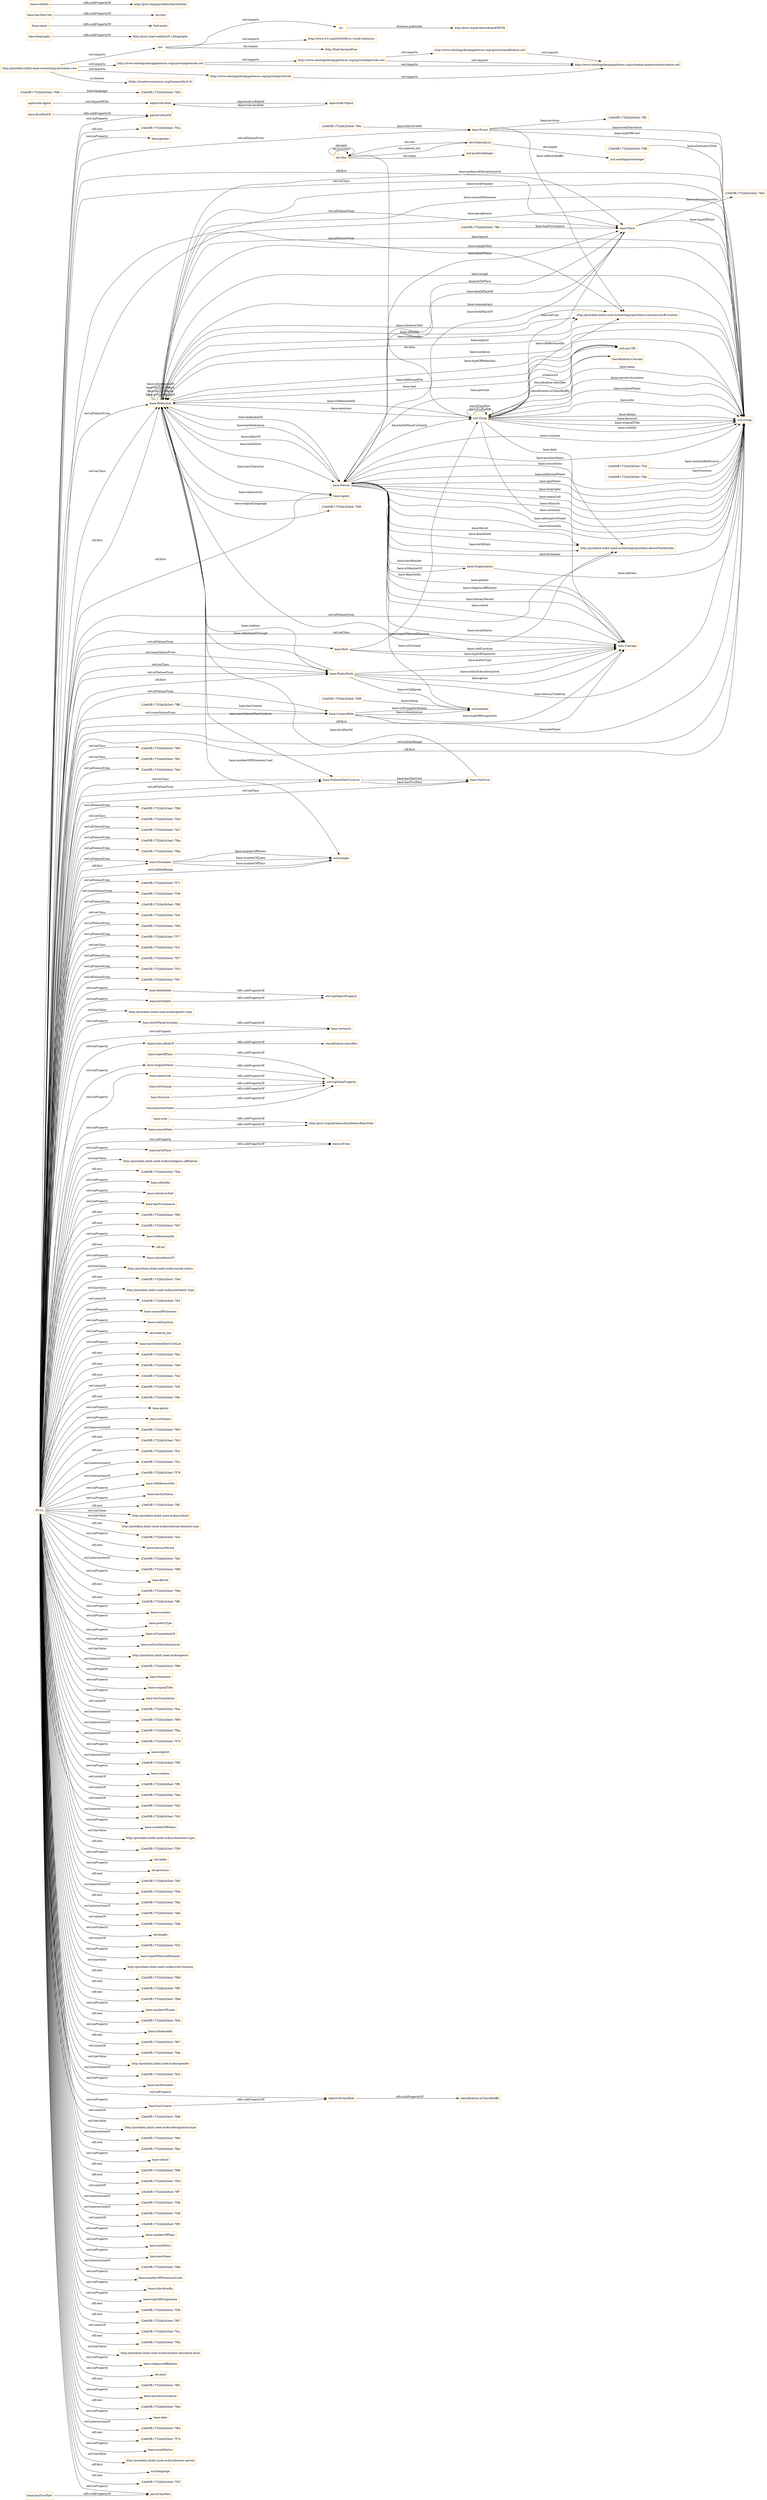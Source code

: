 digraph ar2dtool_diagram { 
rankdir=LR;
size="1501"
node [shape = rectangle, color="orange"]; "-23e65ff:1752bb2b5ed:-7fee" "base:Role" "-23e65ff:1752bb2b5ed:-7f85" "-23e65ff:1752bb2b5ed:-7fdf" "-23e65ff:1752bb2b5ed:-7ff4" "-23e65ff:1752bb2b5ed:-7f61" "-23e65ff:1752bb2b5ed:-7fa0" "base:OrderedTextUnitList" "-23e65ff:1752bb2b5ed:-7f99" "-23e65ff:1752bb2b5ed:-7f2d" "-23e65ff:1752bb2b5ed:-7fa7" "agentrole:Agent" "-23e65ff:1752bb2b5ed:-7f6a" "-23e65ff:1752bb2b5ed:-7f8a" "base:Agent" "base:CreatorRole" "base:Person" "base:Organisation" "-23e65ff:1752bb2b5ed:-7fd6" "base:Redaction" "base:Ensemble" "-23e65ff:1752bb2b5ed:-7ff1" "-23e65ff:1752bb2b5ed:-7f71" "-23e65ff:1752bb2b5ed:-7f39" "-23e65ff:1752bb2b5ed:-7ff8" "-23e65ff:1752bb2b5ed:-7fcd" "-23e65ff:1752bb2b5ed:-7f8f" "-23e65ff:1752bb2b5ed:-7fc6" "-23e65ff:1752bb2b5ed:-7f94" "-23e65ff:1752bb2b5ed:-7f77" "base:TextUnit" "-23e65ff:1752bb2b5ed:-7fc1" "-23e65ff:1752bb2b5ed:-7fdc" "-23e65ff:1752bb2b5ed:-7feb" "skos:Concept" "http://postdata.linhd.uned.es/ontology/postdata-dates#DateEntity" "base:Place" "-23e65ff:1752bb2b5ed:-7f57" "base:Event" "-23e65ff:1752bb2b5ed:-7fd9" "http://postdata.linhd.uned.es/ontology/postdata-transmission#Location" "-23e65ff:1752bb2b5ed:-7f33" "-23e65ff:1752bb2b5ed:-7f47" "base:PoeticWork" "owl:Thing" "objectrole:Role" "objectrole:Object" "olo:Slot" "olo:OrderedList" "classification:Concept" ; /*classes style*/
	"base:deathDate" -> "owl:topObjectProperty" [ label = "rdfs:subPropertyOf" ];
	"http://www.ontologydesignpatterns.org/cp/owl/objectrole.owl" -> "http://www.ontologydesignpatterns.org/cp/owl/classification.owl" [ label = "owl:imports" ];
	"http://www.ontologydesignpatterns.org/cp/owl/objectrole.owl" -> "http://www.ontologydesignpatterns.org/schemas/cpannotationschema.owl" [ label = "owl:imports" ];
	"http://www.ontologydesignpatterns.org/cp/owl/classification.owl" -> "http://www.ontologydesignpatterns.org/schemas/cpannotationschema.owl" [ label = "owl:imports" ];
	"base:firstPartOf" -> "partof:isPartOf" [ label = "rdfs:subPropertyOf" ];
	"agentrole:Agent" -> "objectrole:Role" [ label = "owl:disjointWith" ];
	"dc:" -> "http://purl.org/dc/aboutdcmi#DCMI" [ label = "dcterms:publisher" ];
	"olo:" -> "http://www.w3.org/2003/06/sw-vocab-status/ns" [ label = "owl:imports" ];
	"olo:" -> "dc:" [ label = "owl:imports" ];
	"olo:" -> "http://foaf.me/zazi#me" [ label = "dc:creator" ];
	"base:birthPlaceCertainty" -> "base:certainty" [ label = "rdfs:subPropertyOf" ];
	"base:biography" -> "http://purl.org/vocab/bio/0.1/biography" [ label = "rdfs:subPropertyOf" ];
	"objectrole:isRoleOf" -> "classification:classifies" [ label = "rdfs:subPropertyOf" ];
	"base:nameLink" -> "owl:topDataProperty" [ label = "rdfs:subPropertyOf" ];
	"base:sourceNote" -> "http://purl.org/net/nknouf/ns/bibtex#hasNote" [ label = "rdfs:subPropertyOf" ];
	"base:name" -> "foaf:name" [ label = "rdfs:subPropertyOf" ];
	"base:hasTextUnit" -> "olo:slot" [ label = "rdfs:subPropertyOf" ];
	"NULL" -> "base:birthPlace" [ label = "owl:onProperty" ];
	"NULL" -> "http://postdata.linhd.uned.es/kos/religious-affiliation" [ label = "owl:hasValue" ];
	"NULL" -> "base:PoeticWork" [ label = "owl:allValuesFrom" ];
	"NULL" -> "-23e65ff:1752bb2b5ed:-7f6a" [ label = "owl:allValuesFrom" ];
	"NULL" -> "base:CreatorRole" [ label = "owl:someValuesFrom" ];
	"NULL" -> "-23e65ff:1752bb2b5ed:-7fda" [ label = "rdf:rest" ];
	"NULL" -> "base:editedIn" [ label = "owl:onProperty" ];
	"NULL" -> "base:Place" [ label = "rdf:first" ];
	"NULL" -> "base:retrievesText" [ label = "owl:onProperty" ];
	"NULL" -> "base:hasProvenance" [ label = "owl:onProperty" ];
	"NULL" -> "-23e65ff:1752bb2b5ed:-7f82" [ label = "rdf:rest" ];
	"NULL" -> "-23e65ff:1752bb2b5ed:-7fd7" [ label = "rdf:rest" ];
	"NULL" -> "base:PoeticWork" [ label = "rdf:first" ];
	"NULL" -> "base:isMentionedIn" [ label = "owl:onProperty" ];
	"NULL" -> "base:birthDate" [ label = "owl:onProperty" ];
	"NULL" -> "rdf:nil" [ label = "rdf:rest" ];
	"NULL" -> "base:isSynthesisOf" [ label = "owl:onProperty" ];
	"NULL" -> "http://postdata.linhd.uned.es/kos/social-status" [ label = "owl:hasValue" ];
	"NULL" -> "base:birthPlaceCertainty" [ label = "owl:onProperty" ];
	"NULL" -> "-23e65ff:1752bb2b5ed:-7f44" [ label = "rdf:rest" ];
	"NULL" -> "http://postdata.linhd.uned.es/kos/certainty-type" [ label = "owl:hasValue" ];
	"NULL" -> "-23e65ff:1752bb2b5ed:-7f77" [ label = "owl:allValuesFrom" ];
	"NULL" -> "-23e65ff:1752bb2b5ed:-7fcf" [ label = "owl:unionOf" ];
	"NULL" -> "base:unusedWitnesses" [ label = "owl:onProperty" ];
	"NULL" -> "objectrole:isRoleOf" [ label = "owl:onProperty" ];
	"NULL" -> "base:roleFunction" [ label = "owl:onProperty" ];
	"NULL" -> "partof:isPartOf" [ label = "owl:onProperty" ];
	"NULL" -> "olo:ordered_list" [ label = "owl:onProperty" ];
	"NULL" -> "base:hasOrderedTextUnitList" [ label = "owl:onProperty" ];
	"NULL" -> "-23e65ff:1752bb2b5ed:-7fec" [ label = "rdf:rest" ];
	"NULL" -> "-23e65ff:1752bb2b5ed:-7fe9" [ label = "rdf:rest" ];
	"NULL" -> "-23e65ff:1752bb2b5ed:-7fcb" [ label = "rdf:rest" ];
	"NULL" -> "-23e65ff:1752bb2b5ed:-7f33" [ label = "owl:allValuesFrom" ];
	"NULL" -> "-23e65ff:1752bb2b5ed:-7fa0" [ label = "owl:allValuesFrom" ];
	"NULL" -> "base:Role" [ label = "owl:allValuesFrom" ];
	"NULL" -> "-23e65ff:1752bb2b5ed:-7fd5" [ label = "owl:unionOf" ];
	"NULL" -> "-23e65ff:1752bb2b5ed:-7f8c" [ label = "rdf:rest" ];
	"NULL" -> "base:genre" [ label = "owl:onProperty" ];
	"NULL" -> "base:OrderedTextUnitList" [ label = "owl:allValuesFrom" ];
	"NULL" -> "skos:inScheme" [ label = "owl:onProperty" ];
	"NULL" -> "-23e65ff:1752bb2b5ed:-7f93" [ label = "owl:intersectionOf" ];
	"NULL" -> "-23e65ff:1752bb2b5ed:-7fc3" [ label = "rdf:rest" ];
	"NULL" -> "-23e65ff:1752bb2b5ed:-7f31" [ label = "rdf:rest" ];
	"NULL" -> "base:CreatorRole" [ label = "owl:allValuesFrom" ];
	"NULL" -> "http://postdata.linhd.uned.es/ontology/postdata-dates#DateEntity" [ label = "owl:onClass" ];
	"NULL" -> "-23e65ff:1752bb2b5ed:-7f85" [ label = "owl:onClass" ];
	"NULL" -> "base:Ensemble" [ label = "owl:allValuesFrom" ];
	"NULL" -> "-23e65ff:1752bb2b5ed:-7f2c" [ label = "owl:intersectionOf" ];
	"NULL" -> "-23e65ff:1752bb2b5ed:-7f71" [ label = "owl:allValuesFrom" ];
	"NULL" -> "-23e65ff:1752bb2b5ed:-7f76" [ label = "owl:intersectionOf" ];
	"NULL" -> "-23e65ff:1752bb2b5ed:-7fc1" [ label = "owl:onClass" ];
	"NULL" -> "base:isReferencedIn" [ label = "owl:onProperty" ];
	"NULL" -> "base:hasSynthesis" [ label = "owl:onProperty" ];
	"NULL" -> "base:Agent" [ label = "rdf:first" ];
	"NULL" -> "-23e65ff:1752bb2b5ed:-7ff2" [ label = "rdf:rest" ];
	"NULL" -> "http://postdata.linhd.uned.es/kos/school" [ label = "owl:hasValue" ];
	"NULL" -> "skos:Concept" [ label = "rdf:first" ];
	"NULL" -> "http://postdata.linhd.uned.es/kos/textual-element-type" [ label = "owl:hasValue" ];
	"NULL" -> "-23e65ff:1752bb2b5ed:-7fce" [ label = "rdf:rest" ];
	"NULL" -> "base:literaryPeriod" [ label = "owl:onProperty" ];
	"NULL" -> "-23e65ff:1752bb2b5ed:-7fd1" [ label = "rdf:rest" ];
	"NULL" -> "-23e65ff:1752bb2b5ed:-7f98" [ label = "owl:intersectionOf" ];
	"NULL" -> "-23e65ff:1752bb2b5ed:-7f61" [ label = "owl:onClass" ];
	"NULL" -> "base:floruit" [ label = "owl:onProperty" ];
	"NULL" -> "-23e65ff:1752bb2b5ed:-7fdd" [ label = "rdf:rest" ];
	"NULL" -> "-23e65ff:1752bb2b5ed:-7ff6" [ label = "rdf:rest" ];
	"NULL" -> "xsd:string" [ label = "owl:onDataRange" ];
	"NULL" -> "base:surname" [ label = "owl:onProperty" ];
	"NULL" -> "base:poeticType" [ label = "owl:onProperty" ];
	"NULL" -> "base:isTranslationOf" [ label = "owl:onProperty" ];
	"NULL" -> "base:authorEducationLevel" [ label = "owl:onProperty" ];
	"NULL" -> "http://postdata.linhd.uned.es/kos/genre" [ label = "owl:hasValue" ];
	"NULL" -> "-23e65ff:1752bb2b5ed:-7f89" [ label = "owl:intersectionOf" ];
	"NULL" -> "base:forename" [ label = "owl:onProperty" ];
	"NULL" -> "base:originalTitle" [ label = "owl:onProperty" ];
	"NULL" -> "base:hasTranslation" [ label = "owl:onProperty" ];
	"NULL" -> "-23e65ff:1752bb2b5ed:-7fea" [ label = "owl:unionOf" ];
	"NULL" -> "base:Redaction" [ label = "owl:allValuesFrom" ];
	"NULL" -> "-23e65ff:1752bb2b5ed:-7f69" [ label = "owl:intersectionOf" ];
	"NULL" -> "-23e65ff:1752bb2b5ed:-7fba" [ label = "owl:intersectionOf" ];
	"NULL" -> "-23e65ff:1752bb2b5ed:-7f70" [ label = "owl:intersectionOf" ];
	"NULL" -> "base:explicit" [ label = "owl:onProperty" ];
	"NULL" -> "-23e65ff:1752bb2b5ed:-7f9f" [ label = "owl:intersectionOf" ];
	"NULL" -> "base:realises" [ label = "owl:onProperty" ];
	"NULL" -> "-23e65ff:1752bb2b5ed:-7ff0" [ label = "owl:unionOf" ];
	"NULL" -> "-23e65ff:1752bb2b5ed:-7fed" [ label = "owl:unionOf" ];
	"NULL" -> "-23e65ff:1752bb2b5ed:-7f8f" [ label = "owl:allValuesFrom" ];
	"NULL" -> "-23e65ff:1752bb2b5ed:-7fd2" [ label = "owl:unionOf" ];
	"NULL" -> "-23e65ff:1752bb2b5ed:-7fc0" [ label = "owl:intersectionOf" ];
	"NULL" -> "base:numberOfPoems" [ label = "owl:onProperty" ];
	"NULL" -> "base:PoeticWork" [ label = "owl:someValuesFrom" ];
	"NULL" -> "http://postdata.linhd.uned.es/kos/character-type" [ label = "owl:hasValue" ];
	"NULL" -> "-23e65ff:1752bb2b5ed:-7f30" [ label = "rdf:rest" ];
	"NULL" -> "olo:index" [ label = "owl:onProperty" ];
	"NULL" -> "olo:previous" [ label = "owl:onProperty" ];
	"NULL" -> "-23e65ff:1752bb2b5ed:-7fef" [ label = "rdf:rest" ];
	"NULL" -> "-23e65ff:1752bb2b5ed:-7f56" [ label = "owl:intersectionOf" ];
	"NULL" -> "-23e65ff:1752bb2b5ed:-7f6e" [ label = "rdf:rest" ];
	"NULL" -> "-23e65ff:1752bb2b5ed:-7fa6" [ label = "owl:intersectionOf" ];
	"NULL" -> "-23e65ff:1752bb2b5ed:-7fd8" [ label = "owl:unionOf" ];
	"NULL" -> "-23e65ff:1752bb2b5ed:-7f2d" [ label = "owl:onClass" ];
	"NULL" -> "base:PoeticWork" [ label = "owl:onClass" ];
	"NULL" -> "xsd:string" [ label = "rdf:first" ];
	"NULL" -> "olo:length" [ label = "owl:onProperty" ];
	"NULL" -> "-23e65ff:1752bb2b5ed:-7f32" [ label = "owl:unionOf" ];
	"NULL" -> "base:typeOfTextualElement" [ label = "owl:onProperty" ];
	"NULL" -> "http://postdata.linhd.uned.es/kos/role-function" [ label = "owl:hasValue" ];
	"NULL" -> "-23e65ff:1752bb2b5ed:-7f9d" [ label = "rdf:rest" ];
	"NULL" -> "-23e65ff:1752bb2b5ed:-7ff5" [ label = "rdf:rest" ];
	"NULL" -> "-23e65ff:1752bb2b5ed:-7fb8" [ label = "rdf:rest" ];
	"NULL" -> "base:numberOfLines" [ label = "owl:onProperty" ];
	"NULL" -> "-23e65ff:1752bb2b5ed:-7fd4" [ label = "rdf:rest" ];
	"NULL" -> "base:isIndexedIn" [ label = "owl:onProperty" ];
	"NULL" -> "-23e65ff:1752bb2b5ed:-7f67" [ label = "rdf:rest" ];
	"NULL" -> "-23e65ff:1752bb2b5ed:-7fde" [ label = "owl:unionOf" ];
	"NULL" -> "-23e65ff:1752bb2b5ed:-7f8a" [ label = "owl:allValuesFrom" ];
	"NULL" -> "-23e65ff:1752bb2b5ed:-7fa7" [ label = "owl:allValuesFrom" ];
	"NULL" -> "http://postdata.linhd.uned.es/kos/gender" [ label = "owl:hasValue" ];
	"NULL" -> "-23e65ff:1752bb2b5ed:-7fc5" [ label = "owl:intersectionOf" ];
	"NULL" -> "base:workNumber" [ label = "owl:onProperty" ];
	"NULL" -> "base:hasCreator" [ label = "owl:onProperty" ];
	"NULL" -> "-23e65ff:1752bb2b5ed:-7fdb" [ label = "owl:unionOf" ];
	"NULL" -> "http://postdata.linhd.uned.es/kos/designation-type" [ label = "owl:hasValue" ];
	"NULL" -> "-23e65ff:1752bb2b5ed:-7f60" [ label = "owl:intersectionOf" ];
	"NULL" -> "base:deathDate" [ label = "owl:onProperty" ];
	"NULL" -> "-23e65ff:1752bb2b5ed:-7fbe" [ label = "rdf:rest" ];
	"NULL" -> "base:isFrom" [ label = "owl:onProperty" ];
	"NULL" -> "-23e65ff:1752bb2b5ed:-7f39" [ label = "owl:someValuesFrom" ];
	"NULL" -> "base:Redaction" [ label = "owl:onClass" ];
	"NULL" -> "base:school" [ label = "owl:onProperty" ];
	"NULL" -> "-23e65ff:1752bb2b5ed:-7f96" [ label = "rdf:rest" ];
	"NULL" -> "-23e65ff:1752bb2b5ed:-7f54" [ label = "rdf:rest" ];
	"NULL" -> "xsd:integer" [ label = "owl:onDataRange" ];
	"NULL" -> "-23e65ff:1752bb2b5ed:-7ff7" [ label = "owl:unionOf" ];
	"NULL" -> "-23e65ff:1752bb2b5ed:-7f46" [ label = "owl:intersectionOf" ];
	"NULL" -> "-23e65ff:1752bb2b5ed:-7f99" [ label = "owl:allValuesFrom" ];
	"NULL" -> "-23e65ff:1752bb2b5ed:-7f38" [ label = "owl:intersectionOf" ];
	"NULL" -> "objectrole:hasRole" [ label = "owl:onProperty" ];
	"NULL" -> "partof:hasPart" [ label = "owl:onProperty" ];
	"NULL" -> "base:Place" [ label = "owl:onClass" ];
	"NULL" -> "-23e65ff:1752bb2b5ed:-7ff3" [ label = "owl:unionOf" ];
	"NULL" -> "base:numberOfPlays" [ label = "owl:onProperty" ];
	"NULL" -> "base:hasEditor" [ label = "owl:onProperty" ];
	"NULL" -> "base:penName" [ label = "owl:onProperty" ];
	"NULL" -> "base:nameLink" [ label = "owl:onProperty" ];
	"NULL" -> "base:Ensemble" [ label = "rdf:first" ];
	"NULL" -> "-23e65ff:1752bb2b5ed:-7f8e" [ label = "owl:intersectionOf" ];
	"NULL" -> "base:numberOfWitnessesUsed" [ label = "owl:onProperty" ];
	"NULL" -> "-23e65ff:1752bb2b5ed:-7fc6" [ label = "owl:onClass" ];
	"NULL" -> "base:isInvolvedIn" [ label = "owl:onProperty" ];
	"NULL" -> "base:typeOfDesignation" [ label = "owl:onProperty" ];
	"NULL" -> "-23e65ff:1752bb2b5ed:-7f36" [ label = "rdf:rest" ];
	"NULL" -> "http://postdata.linhd.uned.es/ontology/postdata-transmission#Location" [ label = "owl:allValuesFrom" ];
	"NULL" -> "base:Redaction" [ label = "rdf:first" ];
	"NULL" -> "-23e65ff:1752bb2b5ed:-7f87" [ label = "rdf:rest" ];
	"NULL" -> "-23e65ff:1752bb2b5ed:-7f94" [ label = "owl:allValuesFrom" ];
	"NULL" -> "-23e65ff:1752bb2b5ed:-7fcc" [ label = "owl:unionOf" ];
	"NULL" -> "-23e65ff:1752bb2b5ed:-7f5e" [ label = "rdf:rest" ];
	"NULL" -> "http://postdata.linhd.uned.es/kos/author-education-level" [ label = "owl:hasValue" ];
	"NULL" -> "base:originalName" [ label = "owl:onProperty" ];
	"NULL" -> "base:religiousAffiliation" [ label = "owl:onProperty" ];
	"NULL" -> "olo:next" [ label = "owl:onProperty" ];
	"NULL" -> "-23e65ff:1752bb2b5ed:-7f91" [ label = "rdf:rest" ];
	"NULL" -> "base:sourceNote" [ label = "owl:onProperty" ];
	"NULL" -> "base:narrativeLocation" [ label = "owl:onProperty" ];
	"NULL" -> "-23e65ff:1752bb2b5ed:-7fa4" [ label = "rdf:rest" ];
	"NULL" -> "base:certainty" [ label = "owl:onProperty" ];
	"NULL" -> "base:date" [ label = "owl:onProperty" ];
	"NULL" -> "-23e65ff:1752bb2b5ed:-7f84" [ label = "owl:intersectionOf" ];
	"NULL" -> "-23e65ff:1752bb2b5ed:-7f74" [ label = "rdf:rest" ];
	"NULL" -> "base:TextUnit" [ label = "owl:onClass" ];
	"NULL" -> "base:Place" [ label = "owl:allValuesFrom" ];
	"NULL" -> "base:socialStatus" [ label = "owl:onProperty" ];
	"NULL" -> "http://postdata.linhd.uned.es/kos/literary-period" [ label = "owl:hasValue" ];
	"NULL" -> "http://postdata.linhd.uned.es/ontology/postdata-dates#DateEntity" [ label = "owl:allValuesFrom" ];
	"NULL" -> "xsd:language" [ label = "rdf:first" ];
	"NULL" -> "-23e65ff:1752bb2b5ed:-7f2f" [ label = "rdf:rest" ];
	"NULL" -> "-23e65ff:1752bb2b5ed:-7f57" [ label = "owl:allValuesFrom" ];
	"NULL" -> "-23e65ff:1752bb2b5ed:-7f47" [ label = "owl:allValuesFrom" ];
	"NULL" -> "-23e65ff:1752bb2b5ed:-7f2a" [ label = "rdf:rest" ];
	"NULL" -> "base:OrderedTextUnitList" [ label = "owl:onClass" ];
	"NULL" -> "base:gender" [ label = "owl:onProperty" ];
	"NULL" -> "http://postdata.linhd.uned.es/kos/poetic-type" [ label = "owl:hasValue" ];
	"NULL" -> "base:Event" [ label = "owl:allValuesFrom" ];
	"base:hasFirstPart" -> "partof:hasPart" [ label = "rdfs:subPropertyOf" ];
	"base:hasCreator" -> "objectrole:hasRole" [ label = "rdfs:subPropertyOf" ];
	"base:birthPlace" -> "base:isFrom" [ label = "rdfs:subPropertyOf" ];
	"http://www.ontologydesignpatterns.org/cp/owl/agentrole.owl" -> "http://www.ontologydesignpatterns.org/cp/owl/objectrole.owl" [ label = "owl:imports" ];
	"http://www.ontologydesignpatterns.org/cp/owl/agentrole.owl" -> "http://www.ontologydesignpatterns.org/schemas/cpannotationschema.owl" [ label = "owl:imports" ];
	"base:isFictional" -> "owl:topDataProperty" [ label = "rdfs:subPropertyOf" ];
	"base:subtitle" -> "http://purl.org/spar/fabio/hasSubtitle" [ label = "rdfs:subPropertyOf" ];
	"base:function" -> "owl:topDataProperty" [ label = "rdfs:subPropertyOf" ];
	"base:originalName" -> "owl:topDataProperty" [ label = "rdfs:subPropertyOf" ];
	"http://www.ontologydesignpatterns.org/cp/owl/partof.owl" -> "http://www.ontologydesignpatterns.org/schemas/cpannotationschema.owl" [ label = "owl:imports" ];
	"http://postdata.linhd.uned.es/ontology/postdata-core" -> "https://creativecommons.org/licenses/by/4.0/" [ label = "ns:license" ];
	"http://postdata.linhd.uned.es/ontology/postdata-core" -> "http://www.ontologydesignpatterns.org/cp/owl/partof.owl" [ label = "owl:imports" ];
	"http://postdata.linhd.uned.es/ontology/postdata-core" -> "http://www.ontologydesignpatterns.org/cp/owl/agentrole.owl" [ label = "owl:imports" ];
	"http://postdata.linhd.uned.es/ontology/postdata-core" -> "olo:" [ label = "owl:imports" ];
	"base:note" -> "http://purl.org/net/nknouf/ns/bibtex#hasNote" [ label = "rdfs:subPropertyOf" ];
	"base:birthDate" -> "owl:topObjectProperty" [ label = "rdfs:subPropertyOf" ];
	"base:positionName" -> "owl:topDataProperty" [ label = "rdfs:subPropertyOf" ];
	"objectrole:hasRole" -> "classification:isClassifiedBy" [ label = "rdfs:subPropertyOf" ];
	"base:typeOfPlace" -> "owl:topDataProperty" [ label = "rdfs:subPropertyOf" ];
	"base:Redaction" -> "owl:Thing" [ label = "base:mentions" ];
	"base:Person" -> "xsd:boolean" [ label = "base:isFictional" ];
	"owl:Thing" -> "xsd:string" [ label = "base:narrativeLocation" ];
	"base:CreatorRole" -> "xsd:string" [ label = "base:penName" ];
	"base:Person" -> "base:Place" [ label = "base:deathPlace" ];
	"base:Ensemble" -> "xsd:integer" [ label = "base:numberOfLines" ];
	"base:Redaction" -> "xsd:string" [ label = "base:audienceEducationLevel" ];
	"base:Event" -> "xsd:string" [ label = "base:eventNarration" ];
	"base:Redaction" -> "xsd:string" [ label = "base:workNumber" ];
	"owl:Thing" -> "xsd:string" [ label = "base:originalName" ];
	"base:OrderedTextUnitList" -> "base:TextUnit" [ label = "base:hasTextUnit" ];
	"base:Redaction" -> "base:Person" [ label = "base:hasEditor" ];
	"olo:Slot" -> "olo:Slot" [ label = "olo:previous" ];
	"base:Redaction" -> "xsd:string" [ label = "base:unusedWitnesses" ];
	"base:Place" -> "base:Person" [ label = "base:deathPlaceOf" ];
	"base:Person" -> "http://postdata.linhd.uned.es/ontology/postdata-dates#DateEntity" [ label = "base:floruit" ];
	"base:Person" -> "xsd:string" [ label = "base:surname" ];
	"base:Person" -> "xsd:string" [ label = "base:positionName" ];
	"classification:Concept" -> "owl:Thing" [ label = "classification:classifies" ];
	"-23e65ff:1752bb2b5ed:-7ff8" -> "base:CreatorRole" [ label = "base:hasCreator" ];
	"base:Redaction" -> "xsd:string" [ label = "base:paraphrasis" ];
	"base:Person" -> "base:Redaction" [ label = "base:hasDedication" ];
	"base:Event" -> "xsd:string" [ label = "base:typeOfEvent" ];
	"base:Person" -> "http://postdata.linhd.uned.es/ontology/postdata-dates#DateEntity" [ label = "base:deathDate" ];
	"base:Person" -> "base:Place" [ label = "base:birthPlace" ];
	"base:Event" -> "http://postdata.linhd.uned.es/ontology/postdata-transmission#Location" [ label = "base:isRecordedBy" ];
	"base:CreatorRole" -> "xsd:boolean" [ label = "base:isAnonymous" ];
	"base:Redaction" -> "base:Agent" [ label = "base:hasCharacter" ];
	"base:Redaction" -> "xsd:anyURI" [ label = "base:text" ];
	"base:Redaction" -> "xsd:anyURI" [ label = "base:additionalFile" ];
	"base:Person" -> "base:Organisation" [ label = "base:isMemberOf" ];
	"base:Redaction" -> "xsd:string" [ label = "base:layout" ];
	"base:PoeticWork" -> "xsd:boolean" [ label = "base:isCalligram" ];
	"olo:Slot" -> "olo:OrderedList" [ label = "olo:ordered_list" ];
	"base:Redaction" -> "http://postdata.linhd.uned.es/ontology/postdata-transmission#Location" [ label = "base:editedIn" ];
	"base:Redaction" -> "skos:Concept" [ label = "base:typeOfTextualElement" ];
	"olo:OrderedList" -> "xsd:nonNegativeInteger" [ label = "olo:length" ];
	"-23e65ff:1752bb2b5ed:-7fee" -> "base:Event" [ label = "base:isInvolvedIn" ];
	"base:PoeticWork" -> "base:Redaction" [ label = "base:isRealisedThrough" ];
	"base:Redaction" -> "base:PoeticWork" [ label = "base:realises" ];
	"base:Person" -> "skos:Concept" [ label = "base:religiousAffiliation" ];
	"base:Person" -> "xsd:string" [ label = "base:sourceNote" ];
	"base:Redaction" -> "xsd:string" [ label = "base:sampleText" ];
	"base:Redaction" -> "xsd:string" [ label = "base:incipit" ];
	"base:Person" -> "http://postdata.linhd.uned.es/ontology/postdata-dates#DateEntity" [ label = "base:birthDate" ];
	"base:Person" -> "owl:Thing" [ label = "base:birthPlaceCertainty" ];
	"base:Person" -> "skos:Concept" [ label = "base:literaryPeriod" ];
	"base:Person" -> "xsd:string" [ label = "base:additionalName" ];
	"base:Person" -> "xsd:string" [ label = "base:genName" ];
	"base:Person" -> "base:Redaction" [ label = "base:editorOf" ];
	"base:CreatorRole" -> "skos:Concept" [ label = "base:typeOfDesignation" ];
	"base:Person" -> "xsd:string" [ label = "base:biography" ];
	"base:Redaction" -> "base:Redaction" [ label = "base:isTranslationOf" ];
	"owl:Thing" -> "skos:Concept" [ label = "base:certainty" ];
	"base:Redaction" -> "base:Redaction" [ label = "base:hasSynthesis" ];
	"olo:OrderedList" -> "olo:Slot" [ label = "olo:slot" ];
	"base:Person" -> "skos:Concept" [ label = "base:school" ];
	"olo:Slot" -> "olo:Slot" [ label = "olo:next" ];
	"owl:Thing" -> "xsd:anyURI" [ label = "schema:url" ];
	"owl:Thing" -> "http://postdata.linhd.uned.es/ontology/postdata-transmission#Location" [ label = "base:isReferencedIn" ];
	"base:PoeticWork" -> "xsd:string" [ label = "base:literaryTradition" ];
	"owl:Thing" -> "xsd:string" [ label = "base:note" ];
	"-23e65ff:1752bb2b5ed:-7fcd" -> "xsd:string" [ label = "base:unidentifiedSource" ];
	"owl:Thing" -> "xsd:string" [ label = "base:theme" ];
	"base:Event" -> "-23e65ff:1752bb2b5ed:-7ff1" [ label = "base:involves" ];
	"base:Role" -> "skos:Concept" [ label = "base:roleFunction" ];
	"base:PoeticWork" -> "skos:Concept" [ label = "base:poeticType" ];
	"olo:Slot" -> "owl:Thing" [ label = "olo:item" ];
	"base:Place" -> "xsd:string" [ label = "base:typeOfPlace" ];
	"-23e65ff:1752bb2b5ed:-7fd9" -> "xsd:boolean" [ label = "base:isSong" ];
	"base:Person" -> "xsd:string" [ label = "base:nameLink" ];
	"base:Ensemble" -> "xsd:integer" [ label = "base:numberOfPlays" ];
	"base:Place" -> "base:Person" [ label = "base:birthPlaceOf" ];
	"base:Redaction" -> "http://postdata.linhd.uned.es/ontology/postdata-transmission#Location" [ label = "base:isIndexedIn" ];
	"base:Person" -> "xsd:string" [ label = "base:ethnicity" ];
	"owl:Thing" -> "xsd:string" [ label = "base:keyword" ];
	"base:Redaction" -> "xsd:string" [ label = "base:commentary" ];
	"base:Redaction" -> "base:OrderedTextUnitList" [ label = "base:hasOrderedTextUnitList" ];
	"owl:Thing" -> "xsd:string" [ label = "base:originalTitle" ];
	"base:Person" -> "skos:Concept" [ label = "base:socialStatus" ];
	"owl:Thing" -> "classification:Concept" [ label = "classification:isClassifiedBy" ];
	"owl:Thing" -> "owl:Thing" [ label = "partof:isPartOf" ];
	"olo:Slot" -> "xsd:positiveInteger" [ label = "olo:index" ];
	"-23e65ff:1752bb2b5ed:-7fdc" -> "xsd:string" [ label = "base:function" ];
	"base:PoeticWork" -> "skos:Concept" [ label = "base:authorEducationLevel" ];
	"owl:Thing" -> "base:Place" [ label = "base:isFrom" ];
	"base:Redaction" -> "base:Redaction" [ label = "base:hasTranslation" ];
	"base:CreatorRole" -> "xsd:boolean" [ label = "base:isWrongAttribution" ];
	"owl:Thing" -> "http://postdata.linhd.uned.es/ontology/postdata-dates#DateEntity" [ label = "base:date" ];
	"base:TextUnit" -> "base:Redaction" [ label = "base:firstPartOf" ];
	"base:Person" -> "xsd:string" [ label = "base:alternativeName" ];
	"objectrole:Object" -> "objectrole:Role" [ label = "objectrole:hasRole" ];
	"-23e65ff:1752bb2b5ed:-7ff4" -> "base:Place" [ label = "base:hasProvenance" ];
	"base:Person" -> "xsd:string" [ label = "base:nationality" ];
	"owl:Thing" -> "base:Redaction" [ label = "base:isMentionedIn" ];
	"base:OrderedTextUnitList" -> "base:TextUnit" [ label = "base:hasFirstPart" ];
	"base:Person" -> "xsd:anyURI" [ label = "base:portrait" ];
	"-23e65ff:1752bb2b5ed:-7fdf" -> "xsd:string" [ label = "base:alternativeTitle" ];
	"base:Organisation" -> "xsd:string" [ label = "base:address" ];
	"base:Role" -> "skos:Concept" [ label = "base:typeOfCharacter" ];
	"base:Organisation" -> "base:Person" [ label = "base:hasMember" ];
	"base:Place" -> "-23e65ff:1752bb2b5ed:-7feb" [ label = "base:isProvenanceFor" ];
	"base:Redaction" -> "xsd:string" [ label = "base:explicit" ];
	"owl:Thing" -> "xsd:string" [ label = "base:subtitle" ];
	"base:Redaction" -> "http://postdata.linhd.uned.es/ontology/postdata-transmission#Location" [ label = "base:retrievesText" ];
	"base:Person" -> "skos:Concept" [ label = "base:gender" ];
	"base:PoeticWork" -> "skos:Concept" [ label = "base:genre" ];
	"owl:Thing" -> "xsd:string" [ label = "base:name" ];
	"base:Redaction" -> "base:Person" [ label = "base:dedicatedTo" ];
	"base:Person" -> "xsd:string" [ label = "base:forename" ];
	"base:Redaction" -> "xsd:string" [ label = "base:audience" ];
	"base:Ensemble" -> "xsd:integer" [ label = "base:numberOfPoems" ];
	"base:Redaction" -> "xsd:string" [ label = "base:typeOfRedaction" ];
	"base:Redaction" -> "xsd:integer" [ label = "base:numberOfWitnessesUsed" ];
	"base:Redaction" -> "-23e65ff:1752bb2b5ed:-7fd0" [ label = "base:originalLanguage" ];
	"owl:Thing" -> "owl:Thing" [ label = "partof:hasPart" ];
	"base:Role" -> "owl:Thing" [ label = "base:depictedIn" ];
	"base:Agent" -> "base:Redaction" [ label = "base:characterIn" ];
	"-23e65ff:1752bb2b5ed:-7fd6" -> "-23e65ff:1752bb2b5ed:-7fd3" [ label = "base:language" ];
	"objectrole:Role" -> "objectrole:Object" [ label = "objectrole:isRoleOf" ];
	"base:Redaction" -> "base:Redaction" [ label = "base:isSynthesisOf" ];

}
